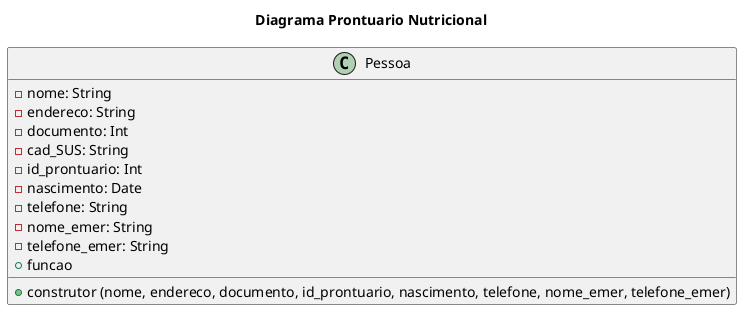 @startuml Diagrama
title Diagrama Prontuario Nutricional 

class Pessoa{
    - nome: String 
    - endereco: String 
    - documento: Int
    - cad_SUS: String 
    - id_prontuario: Int 
    - nascimento: Date 
    - telefone: String 
    - nome_emer: String 
    - telefone_emer: String 
    + construtor (nome, endereco, documento, id_prontuario, nascimento, telefone, nome_emer, telefone_emer)
    + funcao 

}